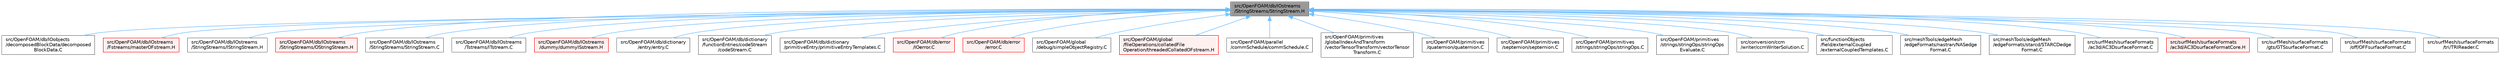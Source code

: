 digraph "src/OpenFOAM/db/IOstreams/StringStreams/StringStream.H"
{
 // LATEX_PDF_SIZE
  bgcolor="transparent";
  edge [fontname=Helvetica,fontsize=10,labelfontname=Helvetica,labelfontsize=10];
  node [fontname=Helvetica,fontsize=10,shape=box,height=0.2,width=0.4];
  Node1 [id="Node000001",label="src/OpenFOAM/db/IOstreams\l/StringStreams/StringStream.H",height=0.2,width=0.4,color="gray40", fillcolor="grey60", style="filled", fontcolor="black",tooltip="Input/output from string buffers."];
  Node1 -> Node2 [id="edge1_Node000001_Node000002",dir="back",color="steelblue1",style="solid",tooltip=" "];
  Node2 [id="Node000002",label="src/OpenFOAM/db/IOobjects\l/decomposedBlockData/decomposed\lBlockData.C",height=0.2,width=0.4,color="grey40", fillcolor="white", style="filled",URL="$decomposedBlockData_8C.html",tooltip=" "];
  Node1 -> Node3 [id="edge2_Node000001_Node000003",dir="back",color="steelblue1",style="solid",tooltip=" "];
  Node3 [id="Node000003",label="src/OpenFOAM/db/IOstreams\l/Fstreams/masterOFstream.H",height=0.2,width=0.4,color="red", fillcolor="#FFF0F0", style="filled",URL="$masterOFstream_8H.html",tooltip=" "];
  Node1 -> Node7 [id="edge3_Node000001_Node000007",dir="back",color="steelblue1",style="solid",tooltip=" "];
  Node7 [id="Node000007",label="src/OpenFOAM/db/IOstreams\l/StringStreams/IStringStream.H",height=0.2,width=0.4,color="grey40", fillcolor="white", style="filled",URL="$IStringStream_8H.html",tooltip=" "];
  Node1 -> Node8 [id="edge4_Node000001_Node000008",dir="back",color="steelblue1",style="solid",tooltip=" "];
  Node8 [id="Node000008",label="src/OpenFOAM/db/IOstreams\l/StringStreams/OStringStream.H",height=0.2,width=0.4,color="red", fillcolor="#FFF0F0", style="filled",URL="$OStringStream_8H.html",tooltip=" "];
  Node1 -> Node24 [id="edge5_Node000001_Node000024",dir="back",color="steelblue1",style="solid",tooltip=" "];
  Node24 [id="Node000024",label="src/OpenFOAM/db/IOstreams\l/StringStreams/StringStream.C",height=0.2,width=0.4,color="grey40", fillcolor="white", style="filled",URL="$StringStream_8C.html",tooltip=" "];
  Node1 -> Node25 [id="edge6_Node000001_Node000025",dir="back",color="steelblue1",style="solid",tooltip=" "];
  Node25 [id="Node000025",label="src/OpenFOAM/db/IOstreams\l/Tstreams/ITstream.C",height=0.2,width=0.4,color="grey40", fillcolor="white", style="filled",URL="$ITstream_8C.html",tooltip=" "];
  Node1 -> Node26 [id="edge7_Node000001_Node000026",dir="back",color="steelblue1",style="solid",tooltip=" "];
  Node26 [id="Node000026",label="src/OpenFOAM/db/IOstreams\l/dummy/dummyISstream.H",height=0.2,width=0.4,color="red", fillcolor="#FFF0F0", style="filled",URL="$dummyISstream_8H.html",tooltip=" "];
  Node1 -> Node30 [id="edge8_Node000001_Node000030",dir="back",color="steelblue1",style="solid",tooltip=" "];
  Node30 [id="Node000030",label="src/OpenFOAM/db/dictionary\l/entry/entry.C",height=0.2,width=0.4,color="grey40", fillcolor="white", style="filled",URL="$entry_8C.html",tooltip=" "];
  Node1 -> Node31 [id="edge9_Node000001_Node000031",dir="back",color="steelblue1",style="solid",tooltip=" "];
  Node31 [id="Node000031",label="src/OpenFOAM/db/dictionary\l/functionEntries/codeStream\l/codeStream.C",height=0.2,width=0.4,color="grey40", fillcolor="white", style="filled",URL="$codeStream_8C.html",tooltip=" "];
  Node1 -> Node32 [id="edge10_Node000001_Node000032",dir="back",color="steelblue1",style="solid",tooltip=" "];
  Node32 [id="Node000032",label="src/OpenFOAM/db/dictionary\l/primitiveEntry/primitiveEntryTemplates.C",height=0.2,width=0.4,color="grey40", fillcolor="white", style="filled",URL="$primitiveEntryTemplates_8C.html",tooltip=" "];
  Node1 -> Node33 [id="edge11_Node000001_Node000033",dir="back",color="steelblue1",style="solid",tooltip=" "];
  Node33 [id="Node000033",label="src/OpenFOAM/db/error\l/IOerror.C",height=0.2,width=0.4,color="red", fillcolor="#FFF0F0", style="filled",URL="$IOerror_8C.html",tooltip=" "];
  Node1 -> Node35 [id="edge12_Node000001_Node000035",dir="back",color="steelblue1",style="solid",tooltip=" "];
  Node35 [id="Node000035",label="src/OpenFOAM/db/error\l/error.C",height=0.2,width=0.4,color="red", fillcolor="#FFF0F0", style="filled",URL="$error_8C.html",tooltip=" "];
  Node1 -> Node36 [id="edge13_Node000001_Node000036",dir="back",color="steelblue1",style="solid",tooltip=" "];
  Node36 [id="Node000036",label="src/OpenFOAM/global\l/debug/simpleObjectRegistry.C",height=0.2,width=0.4,color="grey40", fillcolor="white", style="filled",URL="$simpleObjectRegistry_8C.html",tooltip=" "];
  Node1 -> Node37 [id="edge14_Node000001_Node000037",dir="back",color="steelblue1",style="solid",tooltip=" "];
  Node37 [id="Node000037",label="src/OpenFOAM/global\l/fileOperations/collatedFile\lOperation/threadedCollatedOFstream.H",height=0.2,width=0.4,color="red", fillcolor="#FFF0F0", style="filled",URL="$threadedCollatedOFstream_8H.html",tooltip=" "];
  Node1 -> Node39 [id="edge15_Node000001_Node000039",dir="back",color="steelblue1",style="solid",tooltip=" "];
  Node39 [id="Node000039",label="src/OpenFOAM/parallel\l/commSchedule/commSchedule.C",height=0.2,width=0.4,color="grey40", fillcolor="white", style="filled",URL="$commSchedule_8C.html",tooltip=" "];
  Node1 -> Node40 [id="edge16_Node000001_Node000040",dir="back",color="steelblue1",style="solid",tooltip=" "];
  Node40 [id="Node000040",label="src/OpenFOAM/primitives\l/globalIndexAndTransform\l/vectorTensorTransform/vectorTensor\lTransform.C",height=0.2,width=0.4,color="grey40", fillcolor="white", style="filled",URL="$vectorTensorTransform_8C.html",tooltip=" "];
  Node1 -> Node41 [id="edge17_Node000001_Node000041",dir="back",color="steelblue1",style="solid",tooltip=" "];
  Node41 [id="Node000041",label="src/OpenFOAM/primitives\l/quaternion/quaternion.C",height=0.2,width=0.4,color="grey40", fillcolor="white", style="filled",URL="$quaternion_8C.html",tooltip=" "];
  Node1 -> Node42 [id="edge18_Node000001_Node000042",dir="back",color="steelblue1",style="solid",tooltip=" "];
  Node42 [id="Node000042",label="src/OpenFOAM/primitives\l/septernion/septernion.C",height=0.2,width=0.4,color="grey40", fillcolor="white", style="filled",URL="$septernion_8C.html",tooltip=" "];
  Node1 -> Node43 [id="edge19_Node000001_Node000043",dir="back",color="steelblue1",style="solid",tooltip=" "];
  Node43 [id="Node000043",label="src/OpenFOAM/primitives\l/strings/stringOps/stringOps.C",height=0.2,width=0.4,color="grey40", fillcolor="white", style="filled",URL="$stringOps_8C.html",tooltip=" "];
  Node1 -> Node44 [id="edge20_Node000001_Node000044",dir="back",color="steelblue1",style="solid",tooltip=" "];
  Node44 [id="Node000044",label="src/OpenFOAM/primitives\l/strings/stringOps/stringOps\lEvaluate.C",height=0.2,width=0.4,color="grey40", fillcolor="white", style="filled",URL="$stringOpsEvaluate_8C.html",tooltip=" "];
  Node1 -> Node45 [id="edge21_Node000001_Node000045",dir="back",color="steelblue1",style="solid",tooltip=" "];
  Node45 [id="Node000045",label="src/conversion/ccm\l/writer/ccmWriterSolution.C",height=0.2,width=0.4,color="grey40", fillcolor="white", style="filled",URL="$ccmWriterSolution_8C.html",tooltip=" "];
  Node1 -> Node46 [id="edge22_Node000001_Node000046",dir="back",color="steelblue1",style="solid",tooltip=" "];
  Node46 [id="Node000046",label="src/functionObjects\l/field/externalCoupled\l/externalCoupledTemplates.C",height=0.2,width=0.4,color="grey40", fillcolor="white", style="filled",URL="$externalCoupledTemplates_8C.html",tooltip=" "];
  Node1 -> Node47 [id="edge23_Node000001_Node000047",dir="back",color="steelblue1",style="solid",tooltip=" "];
  Node47 [id="Node000047",label="src/meshTools/edgeMesh\l/edgeFormats/nastran/NASedge\lFormat.C",height=0.2,width=0.4,color="grey40", fillcolor="white", style="filled",URL="$NASedgeFormat_8C.html",tooltip=" "];
  Node1 -> Node48 [id="edge24_Node000001_Node000048",dir="back",color="steelblue1",style="solid",tooltip=" "];
  Node48 [id="Node000048",label="src/meshTools/edgeMesh\l/edgeFormats/starcd/STARCDedge\lFormat.C",height=0.2,width=0.4,color="grey40", fillcolor="white", style="filled",URL="$STARCDedgeFormat_8C.html",tooltip=" "];
  Node1 -> Node49 [id="edge25_Node000001_Node000049",dir="back",color="steelblue1",style="solid",tooltip=" "];
  Node49 [id="Node000049",label="src/surfMesh/surfaceFormats\l/ac3d/AC3DsurfaceFormat.C",height=0.2,width=0.4,color="grey40", fillcolor="white", style="filled",URL="$AC3DsurfaceFormat_8C.html",tooltip=" "];
  Node1 -> Node50 [id="edge26_Node000001_Node000050",dir="back",color="steelblue1",style="solid",tooltip=" "];
  Node50 [id="Node000050",label="src/surfMesh/surfaceFormats\l/ac3d/AC3DsurfaceFormatCore.H",height=0.2,width=0.4,color="red", fillcolor="#FFF0F0", style="filled",URL="$AC3DsurfaceFormatCore_8H.html",tooltip=" "];
  Node1 -> Node54 [id="edge27_Node000001_Node000054",dir="back",color="steelblue1",style="solid",tooltip=" "];
  Node54 [id="Node000054",label="src/surfMesh/surfaceFormats\l/gts/GTSsurfaceFormat.C",height=0.2,width=0.4,color="grey40", fillcolor="white", style="filled",URL="$GTSsurfaceFormat_8C.html",tooltip=" "];
  Node1 -> Node55 [id="edge28_Node000001_Node000055",dir="back",color="steelblue1",style="solid",tooltip=" "];
  Node55 [id="Node000055",label="src/surfMesh/surfaceFormats\l/off/OFFsurfaceFormat.C",height=0.2,width=0.4,color="grey40", fillcolor="white", style="filled",URL="$OFFsurfaceFormat_8C.html",tooltip=" "];
  Node1 -> Node56 [id="edge29_Node000001_Node000056",dir="back",color="steelblue1",style="solid",tooltip=" "];
  Node56 [id="Node000056",label="src/surfMesh/surfaceFormats\l/tri/TRIReader.C",height=0.2,width=0.4,color="grey40", fillcolor="white", style="filled",URL="$TRIReader_8C.html",tooltip=" "];
}
